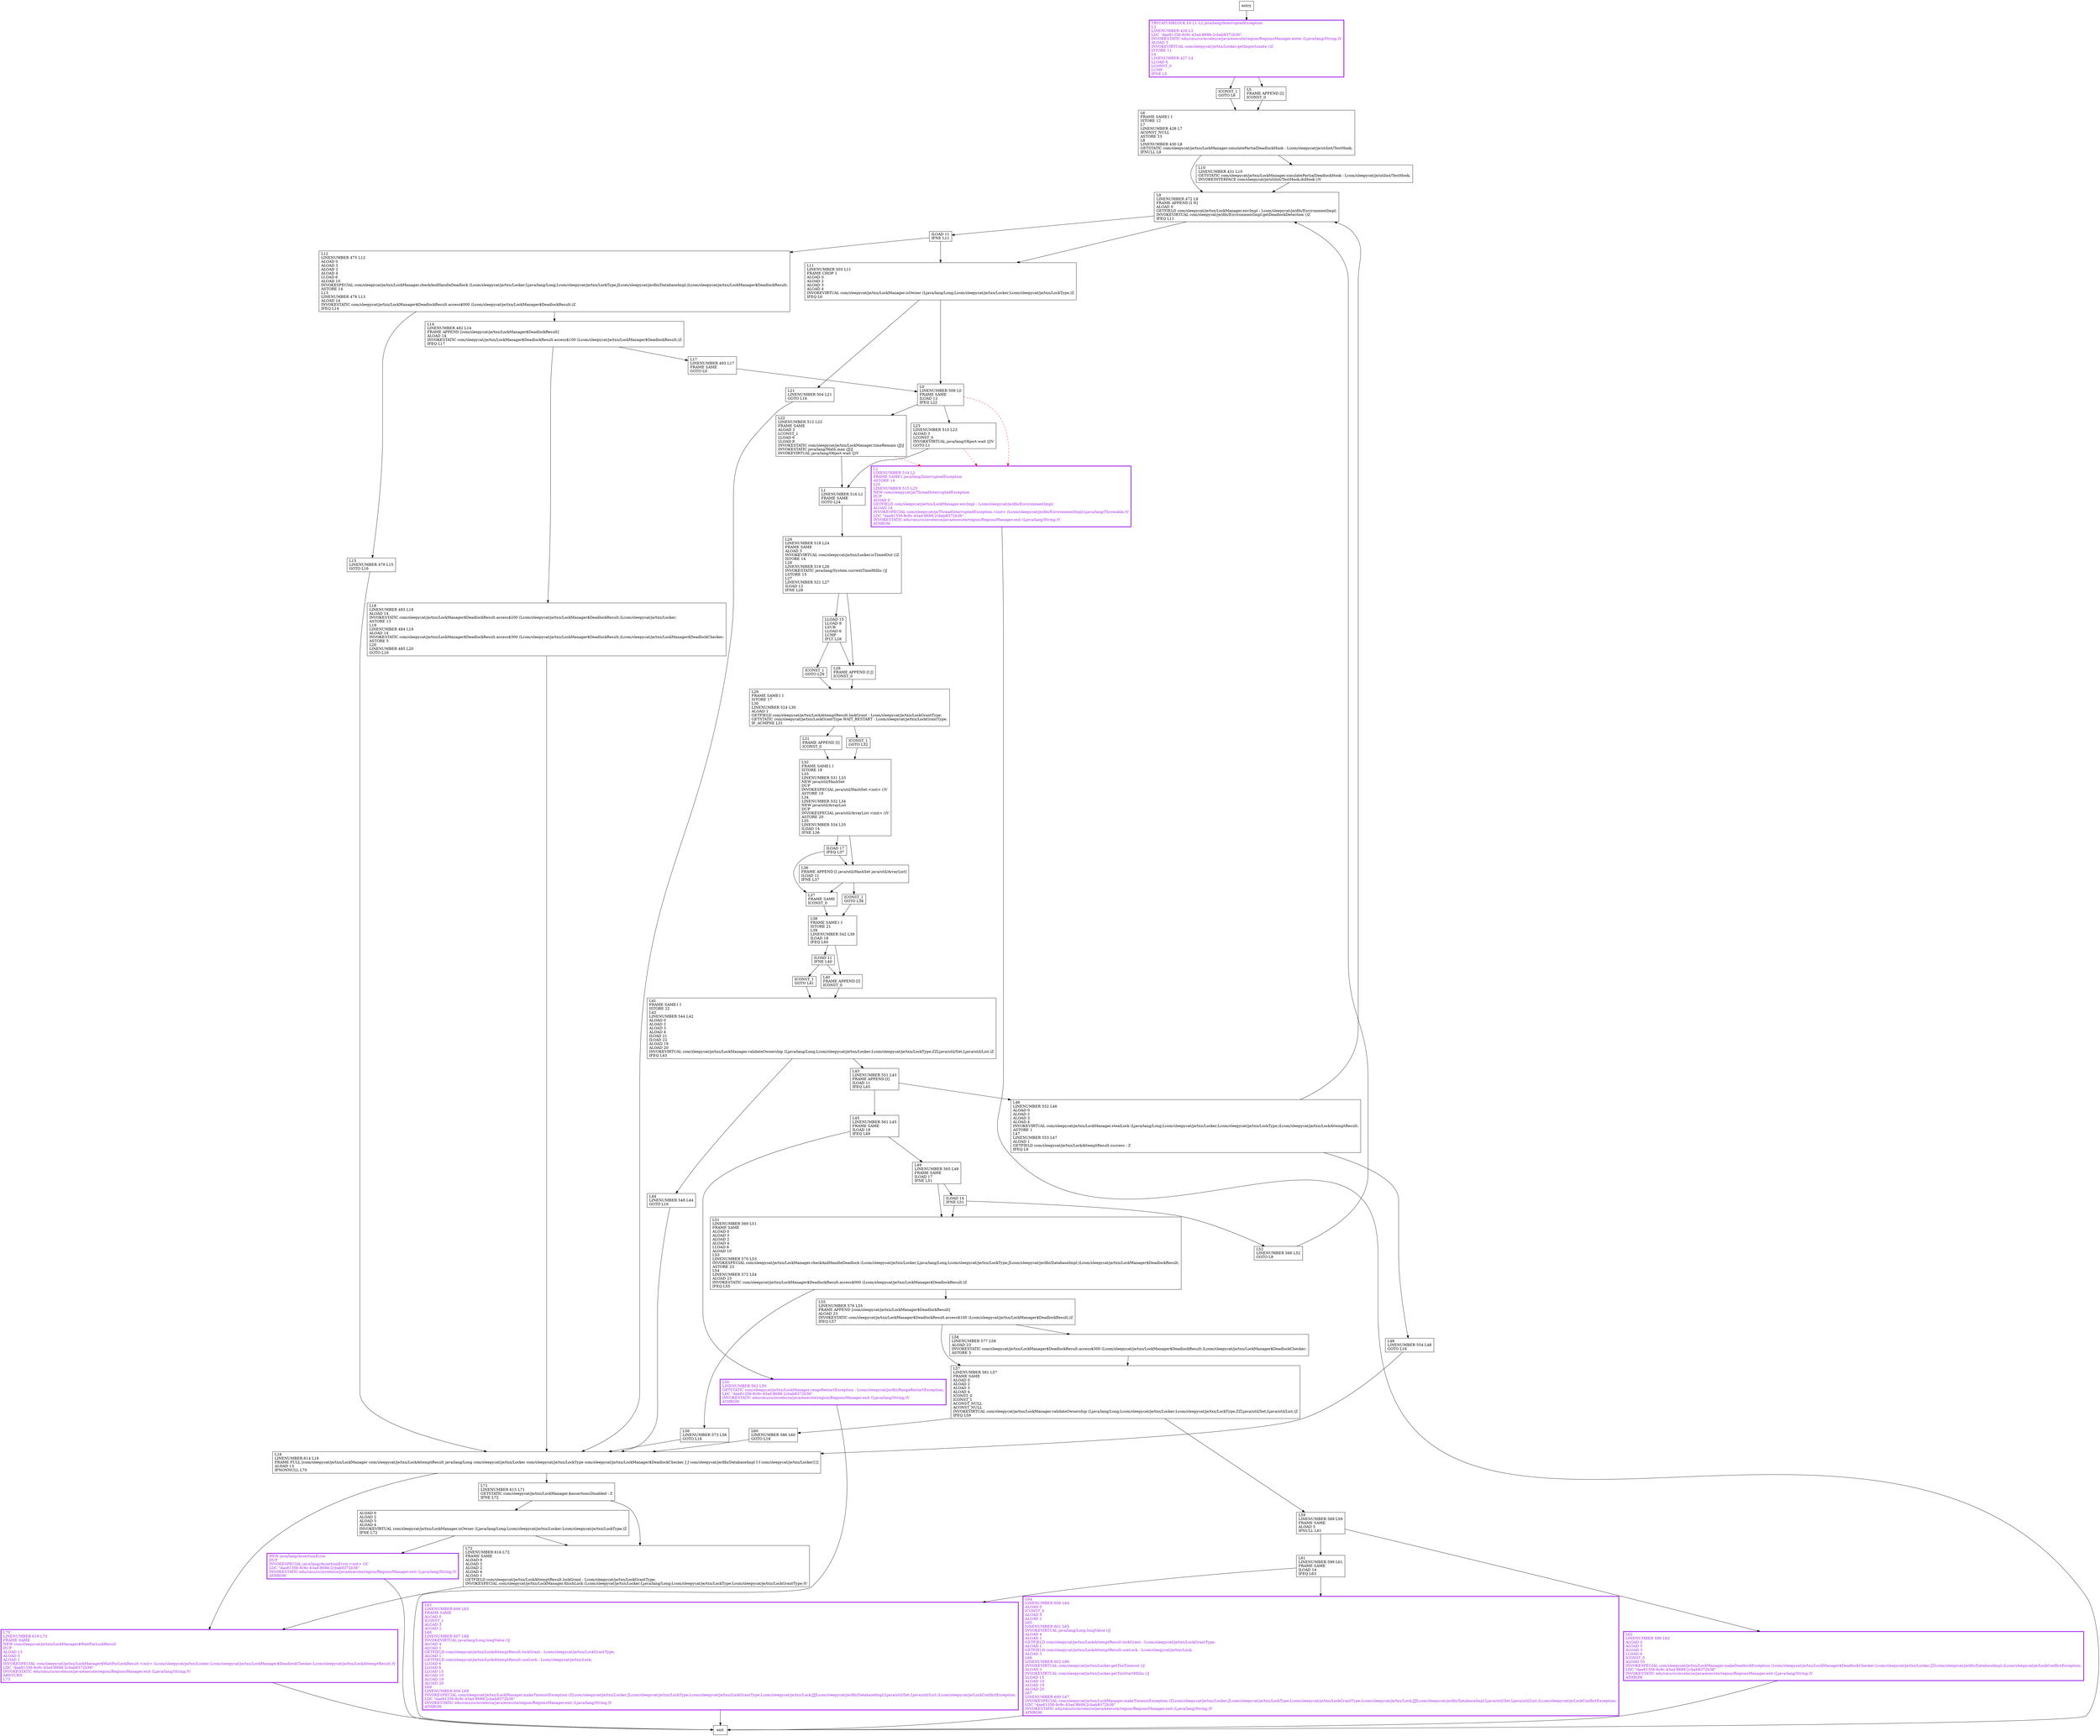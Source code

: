 digraph waitForLock {
node [shape=record];
674213047 [label="L9\lLINENUMBER 472 L9\lFRAME APPEND [I N]\lALOAD 0\lGETFIELD com/sleepycat/je/txn/LockManager.envImpl : Lcom/sleepycat/je/dbi/EnvironmentImpl;\lINVOKEVIRTUAL com/sleepycat/je/dbi/EnvironmentImpl.getDeadlockDetection ()Z\lIFEQ L11\l"];
1090215063 [label="L44\lLINENUMBER 548 L44\lGOTO L16\l"];
511215402 [label="L52\lLINENUMBER 566 L52\lGOTO L9\l"];
469330600 [label="L28\lFRAME APPEND [I J]\lICONST_0\l"];
1449167765 [label="L22\lLINENUMBER 512 L22\lFRAME SAME\lALOAD 3\lLCONST_1\lLLOAD 6\lLLOAD 8\lINVOKESTATIC com/sleepycat/je/txn/LockManager.timeRemain (JJ)J\lINVOKESTATIC java/lang/Math.max (JJ)J\lINVOKEVIRTUAL java/lang/Object.wait (J)V\l"];
239566562 [label="L2\lLINENUMBER 514 L2\lFRAME SAME1 java/lang/InterruptedException\lASTORE 14\lL25\lLINENUMBER 515 L25\lNEW com/sleepycat/je/ThreadInterruptedException\lDUP\lALOAD 0\lGETFIELD com/sleepycat/je/txn/LockManager.envImpl : Lcom/sleepycat/je/dbi/EnvironmentImpl;\lALOAD 14\lINVOKESPECIAL com/sleepycat/je/ThreadInterruptedException.\<init\> (Lcom/sleepycat/je/dbi/EnvironmentImpl;Ljava/lang/Throwable;)V\lLDC \"dae81356-8c9c-43ad-8688-2cbab8372b36\"\lINVOKESTATIC edu/cmu/cs/mvelezce/java/execute/region/RegionsManager.exit (Ljava/lang/String;)V\lATHROW\l"];
135815329 [label="L63\lLINENUMBER 606 L63\lFRAME SAME\lALOAD 0\lICONST_1\lALOAD 3\lALOAD 2\lL68\lLINENUMBER 607 L68\lINVOKEVIRTUAL java/lang/Long.longValue ()J\lALOAD 4\lALOAD 1\lGETFIELD com/sleepycat/je/txn/LockAttemptResult.lockGrant : Lcom/sleepycat/je/txn/LockGrantType;\lALOAD 1\lGETFIELD com/sleepycat/je/txn/LockAttemptResult.useLock : Lcom/sleepycat/je/txn/Lock;\lLLOAD 6\lLLOAD 8\lLLOAD 15\lALOAD 10\lALOAD 19\lALOAD 20\lL69\lLINENUMBER 606 L69\lINVOKESPECIAL com/sleepycat/je/txn/LockManager.makeTimeoutException (ZLcom/sleepycat/je/txn/Locker;JLcom/sleepycat/je/txn/LockType;Lcom/sleepycat/je/txn/LockGrantType;Lcom/sleepycat/je/txn/Lock;JJJLcom/sleepycat/je/dbi/DatabaseImpl;Ljava/util/Set;Ljava/util/List;)Lcom/sleepycat/je/LockConflictException;\lLDC \"dae81356-8c9c-43ad-8688-2cbab8372b36\"\lINVOKESTATIC edu/cmu/cs/mvelezce/java/execute/region/RegionsManager.exit (Ljava/lang/String;)V\lATHROW\l"];
853745547 [label="L23\lLINENUMBER 510 L23\lALOAD 3\lLCONST_0\lINVOKEVIRTUAL java/lang/Object.wait (J)V\lGOTO L1\l"];
926695134 [label="ILOAD 11\lIFNE L11\l"];
1270549028 [label="L24\lLINENUMBER 518 L24\lFRAME SAME\lALOAD 3\lINVOKEVIRTUAL com/sleepycat/je/txn/Locker.isTimedOut ()Z\lISTORE 14\lL26\lLINENUMBER 519 L26\lINVOKESTATIC java/lang/System.currentTimeMillis ()J\lLSTORE 15\lL27\lLINENUMBER 521 L27\lILOAD 12\lIFNE L28\l"];
1900199438 [label="L0\lLINENUMBER 509 L0\lFRAME SAME\lILOAD 12\lIFEQ L22\l"];
1384284824 [label="ICONST_1\lGOTO L6\l"];
2011481490 [label="L14\lLINENUMBER 482 L14\lFRAME APPEND [com/sleepycat/je/txn/LockManager$DeadlockResult]\lALOAD 14\lINVOKESTATIC com/sleepycat/je/txn/LockManager$DeadlockResult.access$100 (Lcom/sleepycat/je/txn/LockManager$DeadlockResult;)Z\lIFEQ L17\l"];
756395352 [label="L43\lLINENUMBER 551 L43\lFRAME APPEND [I]\lILOAD 11\lIFEQ L45\l"];
365891970 [label="L1\lLINENUMBER 516 L1\lFRAME SAME\lGOTO L24\l"];
573957948 [label="L29\lFRAME SAME1 I\lISTORE 17\lL30\lLINENUMBER 524 L30\lALOAD 1\lGETFIELD com/sleepycat/je/txn/LockAttemptResult.lockGrant : Lcom/sleepycat/je/txn/LockGrantType;\lGETSTATIC com/sleepycat/je/txn/LockGrantType.WAIT_RESTART : Lcom/sleepycat/je/txn/LockGrantType;\lIF_ACMPNE L31\l"];
1499371293 [label="L51\lLINENUMBER 569 L51\lFRAME SAME\lALOAD 0\lALOAD 3\lALOAD 2\lALOAD 4\lLLOAD 6\lALOAD 10\lL53\lLINENUMBER 570 L53\lINVOKESPECIAL com/sleepycat/je/txn/LockManager.checkAndHandleDeadlock (Lcom/sleepycat/je/txn/Locker;Ljava/lang/Long;Lcom/sleepycat/je/txn/LockType;JLcom/sleepycat/je/dbi/DatabaseImpl;)Lcom/sleepycat/je/txn/LockManager$DeadlockResult;\lASTORE 23\lL54\lLINENUMBER 572 L54\lALOAD 23\lINVOKESTATIC com/sleepycat/je/txn/LockManager$DeadlockResult.access$000 (Lcom/sleepycat/je/txn/LockManager$DeadlockResult;)Z\lIFEQ L55\l"];
506755245 [label="L46\lLINENUMBER 552 L46\lALOAD 0\lALOAD 2\lALOAD 3\lALOAD 4\lINVOKEVIRTUAL com/sleepycat/je/txn/LockManager.stealLock (Ljava/lang/Long;Lcom/sleepycat/je/txn/Locker;Lcom/sleepycat/je/txn/LockType;)Lcom/sleepycat/je/txn/LockAttemptResult;\lASTORE 1\lL47\lLINENUMBER 553 L47\lALOAD 1\lGETFIELD com/sleepycat/je/txn/LockAttemptResult.success : Z\lIFEQ L9\l"];
51653841 [label="L56\lLINENUMBER 573 L56\lGOTO L16\l"];
545176297 [label="L41\lFRAME SAME1 I\lISTORE 22\lL42\lLINENUMBER 544 L42\lALOAD 0\lALOAD 2\lALOAD 3\lALOAD 4\lILOAD 21\lILOAD 22\lALOAD 19\lALOAD 20\lINVOKEVIRTUAL com/sleepycat/je/txn/LockManager.validateOwnership (Ljava/lang/Long;Lcom/sleepycat/je/txn/Locker;Lcom/sleepycat/je/txn/LockType;ZZLjava/util/Set;Ljava/util/List;)Z\lIFEQ L43\l"];
1713892292 [label="L70\lLINENUMBER 619 L70\lFRAME SAME\lNEW com/sleepycat/je/txn/LockManager$WaitForLockResult\lDUP\lALOAD 13\lALOAD 5\lALOAD 1\lINVOKESPECIAL com/sleepycat/je/txn/LockManager$WaitForLockResult.\<init\> (Lcom/sleepycat/je/txn/Locker;Lcom/sleepycat/je/txn/LockManager$DeadlockChecker;Lcom/sleepycat/je/txn/LockAttemptResult;)V\lLDC \"dae81356-8c9c-43ad-8688-2cbab8372b36\"\lINVOKESTATIC edu/cmu/cs/mvelezce/java/execute/region/RegionsManager.exit (Ljava/lang/String;)V\lARETURN\lL73\l"];
37471302 [label="TRYCATCHBLOCK L0 L1 L2 java/lang/InterruptedException\lL3\lLINENUMBER 426 L3\lLDC \"dae81356-8c9c-43ad-8688-2cbab8372b36\"\lINVOKESTATIC edu/cmu/cs/mvelezce/java/execute/region/RegionsManager.enter (Ljava/lang/String;)V\lALOAD 3\lINVOKEVIRTUAL com/sleepycat/je/txn/Locker.getImportunate ()Z\lISTORE 11\lL4\lLINENUMBER 427 L4\lLLOAD 6\lLCONST_0\lLCMP\lIFNE L5\l"];
1862235570 [label="L10\lLINENUMBER 431 L10\lGETSTATIC com/sleepycat/je/txn/LockManager.simulatePartialDeadlockHook : Lcom/sleepycat/je/utilint/TestHook;\lINVOKEINTERFACE com/sleepycat/je/utilint/TestHook.doHook ()V\l"];
453962070 [label="L55\lLINENUMBER 576 L55\lFRAME APPEND [com/sleepycat/je/txn/LockManager$DeadlockResult]\lALOAD 23\lINVOKESTATIC com/sleepycat/je/txn/LockManager$DeadlockResult.access$100 (Lcom/sleepycat/je/txn/LockManager$DeadlockResult;)Z\lIFEQ L57\l"];
1290463173 [label="NEW java/lang/AssertionError\lDUP\lINVOKESPECIAL java/lang/AssertionError.\<init\> ()V\lLDC \"dae81356-8c9c-43ad-8688-2cbab8372b36\"\lINVOKESTATIC edu/cmu/cs/mvelezce/java/execute/region/RegionsManager.exit (Ljava/lang/String;)V\lATHROW\l"];
961210638 [label="L11\lLINENUMBER 503 L11\lFRAME CHOP 1\lALOAD 0\lALOAD 2\lALOAD 3\lALOAD 4\lINVOKEVIRTUAL com/sleepycat/je/txn/LockManager.isOwner (Ljava/lang/Long;Lcom/sleepycat/je/txn/Locker;Lcom/sleepycat/je/txn/LockType;)Z\lIFEQ L0\l"];
616172917 [label="L62\lLINENUMBER 590 L62\lALOAD 0\lALOAD 5\lALOAD 3\lLLOAD 6\lICONST_0\lALOAD 10\lINVOKESPECIAL com/sleepycat/je/txn/LockManager.makeDeadlockException (Lcom/sleepycat/je/txn/LockManager$DeadlockChecker;Lcom/sleepycat/je/txn/Locker;JZLcom/sleepycat/je/dbi/DatabaseImpl;)Lcom/sleepycat/je/LockConflictException;\lLDC \"dae81356-8c9c-43ad-8688-2cbab8372b36\"\lINVOKESTATIC edu/cmu/cs/mvelezce/java/execute/region/RegionsManager.exit (Ljava/lang/String;)V\lATHROW\l"];
1345395146 [label="ICONST_1\lGOTO L32\l"];
1777600169 [label="L37\lFRAME SAME\lICONST_0\l"];
1370675830 [label="L50\lLINENUMBER 562 L50\lGETSTATIC com/sleepycat/je/txn/LockManager.rangeRestartException : Lcom/sleepycat/je/dbi/RangeRestartException;\lLDC \"dae81356-8c9c-43ad-8688-2cbab8372b36\"\lINVOKESTATIC edu/cmu/cs/mvelezce/java/execute/region/RegionsManager.exit (Ljava/lang/String;)V\lATHROW\l"];
1820205565 [label="L49\lLINENUMBER 565 L49\lFRAME SAME\lILOAD 17\lIFNE L51\l"];
466590644 [label="L64\lLINENUMBER 600 L64\lALOAD 0\lICONST_0\lALOAD 3\lALOAD 2\lL65\lLINENUMBER 601 L65\lINVOKEVIRTUAL java/lang/Long.longValue ()J\lALOAD 4\lALOAD 1\lGETFIELD com/sleepycat/je/txn/LockAttemptResult.lockGrant : Lcom/sleepycat/je/txn/LockGrantType;\lALOAD 1\lGETFIELD com/sleepycat/je/txn/LockAttemptResult.useLock : Lcom/sleepycat/je/txn/Lock;\lALOAD 3\lL66\lLINENUMBER 603 L66\lINVOKEVIRTUAL com/sleepycat/je/txn/Locker.getTxnTimeout ()J\lALOAD 3\lINVOKEVIRTUAL com/sleepycat/je/txn/Locker.getTxnStartMillis ()J\lLLOAD 15\lALOAD 10\lALOAD 19\lALOAD 20\lL67\lLINENUMBER 600 L67\lINVOKESPECIAL com/sleepycat/je/txn/LockManager.makeTimeoutException (ZLcom/sleepycat/je/txn/Locker;JLcom/sleepycat/je/txn/LockType;Lcom/sleepycat/je/txn/LockGrantType;Lcom/sleepycat/je/txn/Lock;JJJLcom/sleepycat/je/dbi/DatabaseImpl;Ljava/util/Set;Ljava/util/List;)Lcom/sleepycat/je/LockConflictException;\lLDC \"dae81356-8c9c-43ad-8688-2cbab8372b36\"\lINVOKESTATIC edu/cmu/cs/mvelezce/java/execute/region/RegionsManager.exit (Ljava/lang/String;)V\lATHROW\l"];
1000812846 [label="L21\lLINENUMBER 504 L21\lGOTO L16\l"];
1574480261 [label="L36\lFRAME APPEND [I java/util/HashSet java/util/ArrayList]\lILOAD 11\lIFNE L37\l"];
1372443258 [label="L48\lLINENUMBER 554 L48\lGOTO L16\l"];
911537160 [label="L5\lFRAME APPEND [I]\lICONST_0\l"];
586915694 [label="L12\lLINENUMBER 475 L12\lALOAD 0\lALOAD 3\lALOAD 2\lALOAD 4\lLLOAD 6\lALOAD 10\lINVOKESPECIAL com/sleepycat/je/txn/LockManager.checkAndHandleDeadlock (Lcom/sleepycat/je/txn/Locker;Ljava/lang/Long;Lcom/sleepycat/je/txn/LockType;JLcom/sleepycat/je/dbi/DatabaseImpl;)Lcom/sleepycat/je/txn/LockManager$DeadlockResult;\lASTORE 14\lL13\lLINENUMBER 478 L13\lALOAD 14\lINVOKESTATIC com/sleepycat/je/txn/LockManager$DeadlockResult.access$000 (Lcom/sleepycat/je/txn/LockManager$DeadlockResult;)Z\lIFEQ L14\l"];
299771750 [label="L40\lFRAME APPEND [I]\lICONST_0\l"];
1828265128 [label="L38\lFRAME SAME1 I\lISTORE 21\lL39\lLINENUMBER 542 L39\lILOAD 18\lIFEQ L40\l"];
1348053173 [label="L32\lFRAME SAME1 I\lISTORE 18\lL33\lLINENUMBER 531 L33\lNEW java/util/HashSet\lDUP\lINVOKESPECIAL java/util/HashSet.\<init\> ()V\lASTORE 19\lL34\lLINENUMBER 532 L34\lNEW java/util/ArrayList\lDUP\lINVOKESPECIAL java/util/ArrayList.\<init\> ()V\lASTORE 20\lL35\lLINENUMBER 534 L35\lILOAD 14\lIFNE L36\l"];
1482078906 [label="ILOAD 11\lIFNE L40\l"];
419975417 [label="L15\lLINENUMBER 479 L15\lGOTO L16\l"];
5084494 [label="L31\lFRAME APPEND [I]\lICONST_0\l"];
100598973 [label="ILOAD 17\lIFEQ L37\l"];
1317943454 [label="L60\lLINENUMBER 586 L60\lGOTO L16\l"];
1250208636 [label="L72\lLINENUMBER 616 L72\lFRAME SAME\lALOAD 0\lALOAD 3\lALOAD 2\lALOAD 4\lALOAD 1\lGETFIELD com/sleepycat/je/txn/LockAttemptResult.lockGrant : Lcom/sleepycat/je/txn/LockGrantType;\lINVOKESPECIAL com/sleepycat/je/txn/LockManager.finishLock (Lcom/sleepycat/je/txn/Locker;Ljava/lang/Long;Lcom/sleepycat/je/txn/LockType;Lcom/sleepycat/je/txn/LockGrantType;)V\l"];
1723844530 [label="ILOAD 14\lIFNE L51\l"];
1626548817 [label="L17\lLINENUMBER 493 L17\lFRAME SAME\lGOTO L0\l"];
581315648 [label="L59\lLINENUMBER 589 L59\lFRAME SAME\lALOAD 5\lIFNULL L61\l"];
1271410800 [label="L45\lLINENUMBER 561 L45\lFRAME SAME\lILOAD 18\lIFEQ L49\l"];
1335117768 [label="L16\lLINENUMBER 614 L16\lFRAME FULL [com/sleepycat/je/txn/LockManager com/sleepycat/je/txn/LockAttemptResult java/lang/Long com/sleepycat/je/txn/Locker com/sleepycat/je/txn/LockType com/sleepycat/je/txn/LockManager$DeadlockChecker J J com/sleepycat/je/dbi/DatabaseImpl I I com/sleepycat/je/txn/Locker] []\lALOAD 13\lIFNONNULL L70\l"];
1953826594 [label="ICONST_1\lGOTO L38\l"];
30596751 [label="ALOAD 0\lALOAD 2\lALOAD 3\lALOAD 4\lINVOKEVIRTUAL com/sleepycat/je/txn/LockManager.isOwner (Ljava/lang/Long;Lcom/sleepycat/je/txn/Locker;Lcom/sleepycat/je/txn/LockType;)Z\lIFNE L72\l"];
827076891 [label="ICONST_1\lGOTO L29\l"];
1071951002 [label="L61\lLINENUMBER 599 L61\lFRAME SAME\lILOAD 14\lIFEQ L63\l"];
1826546544 [label="L57\lLINENUMBER 581 L57\lFRAME SAME\lALOAD 0\lALOAD 2\lALOAD 3\lALOAD 4\lICONST_0\lICONST_1\lACONST_NULL\lACONST_NULL\lINVOKEVIRTUAL com/sleepycat/je/txn/LockManager.validateOwnership (Ljava/lang/Long;Lcom/sleepycat/je/txn/Locker;Lcom/sleepycat/je/txn/LockType;ZZLjava/util/Set;Ljava/util/List;)Z\lIFEQ L59\l"];
829075899 [label="L18\lLINENUMBER 483 L18\lALOAD 14\lINVOKESTATIC com/sleepycat/je/txn/LockManager$DeadlockResult.access$200 (Lcom/sleepycat/je/txn/LockManager$DeadlockResult;)Lcom/sleepycat/je/txn/Locker;\lASTORE 13\lL19\lLINENUMBER 484 L19\lALOAD 14\lINVOKESTATIC com/sleepycat/je/txn/LockManager$DeadlockResult.access$300 (Lcom/sleepycat/je/txn/LockManager$DeadlockResult;)Lcom/sleepycat/je/txn/LockManager$DeadlockChecker;\lASTORE 5\lL20\lLINENUMBER 485 L20\lGOTO L16\l"];
80149125 [label="ICONST_1\lGOTO L41\l"];
918909781 [label="L58\lLINENUMBER 577 L58\lALOAD 23\lINVOKESTATIC com/sleepycat/je/txn/LockManager$DeadlockResult.access$300 (Lcom/sleepycat/je/txn/LockManager$DeadlockResult;)Lcom/sleepycat/je/txn/LockManager$DeadlockChecker;\lASTORE 5\l"];
1543155777 [label="L6\lFRAME SAME1 I\lISTORE 12\lL7\lLINENUMBER 428 L7\lACONST_NULL\lASTORE 13\lL8\lLINENUMBER 430 L8\lGETSTATIC com/sleepycat/je/txn/LockManager.simulatePartialDeadlockHook : Lcom/sleepycat/je/utilint/TestHook;\lIFNULL L9\l"];
1226271804 [label="LLOAD 15\lLLOAD 8\lLSUB\lLLOAD 6\lLCMP\lIFLT L28\l"];
310545732 [label="L71\lLINENUMBER 615 L71\lGETSTATIC com/sleepycat/je/txn/LockManager.$assertionsDisabled : Z\lIFNE L72\l"];
entry;
exit;
674213047 -> 926695134
674213047 -> 961210638
1090215063 -> 1335117768
511215402 -> 674213047
469330600 -> 573957948
1449167765 -> 365891970
1449167765 -> 239566562 [style=dashed, color=red]
239566562 -> exit
135815329 -> exit
853745547 -> 365891970
853745547 -> 239566562 [style=dashed, color=red]
926695134 -> 961210638
926695134 -> 586915694
1270549028 -> 469330600
1270549028 -> 1226271804
1900199438 -> 853745547
1900199438 -> 1449167765
1900199438 -> 239566562 [style=dashed, color=red]
1384284824 -> 1543155777
2011481490 -> 829075899
2011481490 -> 1626548817
756395352 -> 1271410800
756395352 -> 506755245
365891970 -> 1270549028
573957948 -> 5084494
573957948 -> 1345395146
1499371293 -> 453962070
1499371293 -> 51653841
506755245 -> 674213047
506755245 -> 1372443258
51653841 -> 1335117768
545176297 -> 1090215063
545176297 -> 756395352
1713892292 -> exit
37471302 -> 911537160
37471302 -> 1384284824
1862235570 -> 674213047
entry -> 37471302
453962070 -> 1826546544
453962070 -> 918909781
1290463173 -> exit
961210638 -> 1000812846
961210638 -> 1900199438
616172917 -> exit
1345395146 -> 1348053173
1777600169 -> 1828265128
1370675830 -> exit
1820205565 -> 1499371293
1820205565 -> 1723844530
466590644 -> exit
1000812846 -> 1335117768
1574480261 -> 1953826594
1574480261 -> 1777600169
1372443258 -> 1335117768
911537160 -> 1543155777
586915694 -> 419975417
586915694 -> 2011481490
299771750 -> 545176297
1828265128 -> 1482078906
1828265128 -> 299771750
1348053173 -> 1574480261
1348053173 -> 100598973
1482078906 -> 80149125
1482078906 -> 299771750
419975417 -> 1335117768
5084494 -> 1348053173
100598973 -> 1574480261
100598973 -> 1777600169
1317943454 -> 1335117768
1250208636 -> 1713892292
1723844530 -> 1499371293
1723844530 -> 511215402
1626548817 -> 1900199438
581315648 -> 616172917
581315648 -> 1071951002
1271410800 -> 1370675830
1271410800 -> 1820205565
1335117768 -> 1713892292
1335117768 -> 310545732
1953826594 -> 1828265128
30596751 -> 1290463173
30596751 -> 1250208636
827076891 -> 573957948
1071951002 -> 135815329
1071951002 -> 466590644
1826546544 -> 581315648
1826546544 -> 1317943454
829075899 -> 1335117768
80149125 -> 545176297
918909781 -> 1826546544
1543155777 -> 674213047
1543155777 -> 1862235570
1226271804 -> 469330600
1226271804 -> 827076891
310545732 -> 30596751
310545732 -> 1250208636
1290463173[fontcolor="purple", penwidth=3, color="purple"];
1713892292[fontcolor="purple", penwidth=3, color="purple"];
37471302[fontcolor="purple", penwidth=3, color="purple"];
239566562[fontcolor="purple", penwidth=3, color="purple"];
135815329[fontcolor="purple", penwidth=3, color="purple"];
616172917[fontcolor="purple", penwidth=3, color="purple"];
1370675830[fontcolor="purple", penwidth=3, color="purple"];
466590644[fontcolor="purple", penwidth=3, color="purple"];
}
